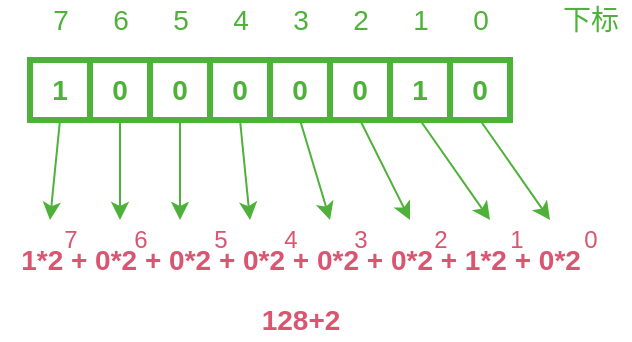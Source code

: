 <mxfile version="12.6.5" type="device"><diagram id="dP-Dvl8Ufvoj6TWUjTvs" name="Page-1"><mxGraphModel dx="621" dy="552" grid="1" gridSize="10" guides="1" tooltips="1" connect="1" arrows="1" fold="1" page="1" pageScale="1" pageWidth="827" pageHeight="1169" math="0" shadow="0"><root><mxCell id="0"/><mxCell id="1" parent="0"/><mxCell id="ECr-NA3awM1GPt74FJqV-1" value="1" style="rounded=0;whiteSpace=wrap;html=1;strokeColor=#4EB13A;strokeWidth=3;fontStyle=1;fontColor=#4EB13A;fontSize=14;" vertex="1" parent="1"><mxGeometry x="170" y="320" width="30" height="30" as="geometry"/></mxCell><mxCell id="ECr-NA3awM1GPt74FJqV-2" value="0" style="rounded=0;whiteSpace=wrap;html=1;strokeColor=#4EB13A;strokeWidth=3;fontStyle=1;fontColor=#4EB13A;fontSize=14;" vertex="1" parent="1"><mxGeometry x="200" y="320" width="30" height="30" as="geometry"/></mxCell><mxCell id="ECr-NA3awM1GPt74FJqV-3" value="1" style="rounded=0;whiteSpace=wrap;html=1;strokeColor=#4EB13A;strokeWidth=3;fontStyle=1;fontColor=#4EB13A;fontSize=14;" vertex="1" parent="1"><mxGeometry x="350" y="320" width="30" height="30" as="geometry"/></mxCell><mxCell id="ECr-NA3awM1GPt74FJqV-4" value="0" style="rounded=0;whiteSpace=wrap;html=1;strokeColor=#4EB13A;strokeWidth=3;fontStyle=1;fontColor=#4EB13A;fontSize=14;" vertex="1" parent="1"><mxGeometry x="230" y="320" width="30" height="30" as="geometry"/></mxCell><mxCell id="ECr-NA3awM1GPt74FJqV-5" value="0" style="rounded=0;whiteSpace=wrap;html=1;strokeColor=#4EB13A;strokeWidth=3;fontStyle=1;fontColor=#4EB13A;fontSize=14;" vertex="1" parent="1"><mxGeometry x="260" y="320" width="30" height="30" as="geometry"/></mxCell><mxCell id="ECr-NA3awM1GPt74FJqV-6" value="0" style="rounded=0;whiteSpace=wrap;html=1;strokeColor=#4EB13A;strokeWidth=3;fontStyle=1;fontColor=#4EB13A;fontSize=14;" vertex="1" parent="1"><mxGeometry x="290" y="320" width="30" height="30" as="geometry"/></mxCell><mxCell id="ECr-NA3awM1GPt74FJqV-7" value="0" style="rounded=0;whiteSpace=wrap;html=1;strokeColor=#4EB13A;strokeWidth=3;fontStyle=1;fontColor=#4EB13A;fontSize=14;" vertex="1" parent="1"><mxGeometry x="320" y="320" width="30" height="30" as="geometry"/></mxCell><mxCell id="ECr-NA3awM1GPt74FJqV-8" value="0" style="rounded=0;whiteSpace=wrap;html=1;strokeColor=#4EB13A;strokeWidth=3;fontStyle=1;fontColor=#4EB13A;fontSize=14;" vertex="1" parent="1"><mxGeometry x="380" y="320" width="30" height="30" as="geometry"/></mxCell><mxCell id="ECr-NA3awM1GPt74FJqV-9" value="7" style="text;html=1;align=center;verticalAlign=middle;resizable=0;points=[];autosize=1;fontSize=14;fontColor=#4EB13A;" vertex="1" parent="1"><mxGeometry x="175" y="290" width="20" height="20" as="geometry"/></mxCell><mxCell id="ECr-NA3awM1GPt74FJqV-10" value="6" style="text;html=1;align=center;verticalAlign=middle;resizable=0;points=[];autosize=1;fontSize=14;fontColor=#4EB13A;" vertex="1" parent="1"><mxGeometry x="205" y="290" width="20" height="20" as="geometry"/></mxCell><mxCell id="ECr-NA3awM1GPt74FJqV-11" value="5" style="text;html=1;align=center;verticalAlign=middle;resizable=0;points=[];autosize=1;fontSize=14;fontColor=#4EB13A;" vertex="1" parent="1"><mxGeometry x="235" y="290" width="20" height="20" as="geometry"/></mxCell><mxCell id="ECr-NA3awM1GPt74FJqV-12" value="4" style="text;html=1;align=center;verticalAlign=middle;resizable=0;points=[];autosize=1;fontSize=14;fontColor=#4EB13A;" vertex="1" parent="1"><mxGeometry x="265" y="290" width="20" height="20" as="geometry"/></mxCell><mxCell id="ECr-NA3awM1GPt74FJqV-13" value="3" style="text;html=1;align=center;verticalAlign=middle;resizable=0;points=[];autosize=1;fontSize=14;fontColor=#4EB13A;" vertex="1" parent="1"><mxGeometry x="295" y="290" width="20" height="20" as="geometry"/></mxCell><mxCell id="ECr-NA3awM1GPt74FJqV-14" value="2" style="text;html=1;align=center;verticalAlign=middle;resizable=0;points=[];autosize=1;fontSize=14;fontColor=#4EB13A;" vertex="1" parent="1"><mxGeometry x="325" y="290" width="20" height="20" as="geometry"/></mxCell><mxCell id="ECr-NA3awM1GPt74FJqV-15" value="1" style="text;html=1;align=center;verticalAlign=middle;resizable=0;points=[];autosize=1;fontSize=14;fontColor=#4EB13A;" vertex="1" parent="1"><mxGeometry x="355" y="290" width="20" height="20" as="geometry"/></mxCell><mxCell id="ECr-NA3awM1GPt74FJqV-16" value="0" style="text;html=1;align=center;verticalAlign=middle;resizable=0;points=[];autosize=1;fontSize=14;fontColor=#4EB13A;" vertex="1" parent="1"><mxGeometry x="385" y="290" width="20" height="20" as="geometry"/></mxCell><mxCell id="ECr-NA3awM1GPt74FJqV-17" value="下标" style="text;html=1;align=center;verticalAlign=middle;resizable=0;points=[];autosize=1;fontSize=14;fontColor=#4EB13A;" vertex="1" parent="1"><mxGeometry x="430" y="290" width="40" height="20" as="geometry"/></mxCell><mxCell id="ECr-NA3awM1GPt74FJqV-18" value="1*2 + 0*2&amp;nbsp;+ 0*2&amp;nbsp;+ 0*2&amp;nbsp;+ 0*2&amp;nbsp;+ 0*2 + 1*2&amp;nbsp;+ 0*2" style="text;html=1;align=center;verticalAlign=middle;resizable=0;points=[];autosize=1;fontSize=14;fontColor=#D95570;fontStyle=1" vertex="1" parent="1"><mxGeometry x="155" y="410" width="300" height="20" as="geometry"/></mxCell><mxCell id="ECr-NA3awM1GPt74FJqV-20" value="" style="endArrow=classic;html=1;fontSize=14;fontColor=#D95570;strokeColor=#4EB13A;exitX=0.5;exitY=1;exitDx=0;exitDy=0;" edge="1" parent="1" source="ECr-NA3awM1GPt74FJqV-1"><mxGeometry width="50" height="50" relative="1" as="geometry"><mxPoint x="160" y="500" as="sourcePoint"/><mxPoint x="180" y="400" as="targetPoint"/></mxGeometry></mxCell><mxCell id="ECr-NA3awM1GPt74FJqV-21" value="" style="endArrow=classic;html=1;fontSize=14;fontColor=#D95570;strokeColor=#4EB13A;exitX=0.5;exitY=1;exitDx=0;exitDy=0;" edge="1" parent="1" source="ECr-NA3awM1GPt74FJqV-2"><mxGeometry width="50" height="50" relative="1" as="geometry"><mxPoint x="195" y="360" as="sourcePoint"/><mxPoint x="215" y="400" as="targetPoint"/></mxGeometry></mxCell><mxCell id="ECr-NA3awM1GPt74FJqV-22" value="" style="endArrow=classic;html=1;fontSize=14;fontColor=#D95570;strokeColor=#4EB13A;exitX=0.5;exitY=1;exitDx=0;exitDy=0;" edge="1" parent="1" source="ECr-NA3awM1GPt74FJqV-4"><mxGeometry width="50" height="50" relative="1" as="geometry"><mxPoint x="205" y="370" as="sourcePoint"/><mxPoint x="245" y="400" as="targetPoint"/></mxGeometry></mxCell><mxCell id="ECr-NA3awM1GPt74FJqV-23" value="" style="endArrow=classic;html=1;fontSize=14;fontColor=#D95570;strokeColor=#4EB13A;exitX=0.5;exitY=1;exitDx=0;exitDy=0;" edge="1" parent="1" source="ECr-NA3awM1GPt74FJqV-5"><mxGeometry width="50" height="50" relative="1" as="geometry"><mxPoint x="215" y="380" as="sourcePoint"/><mxPoint x="280" y="400" as="targetPoint"/></mxGeometry></mxCell><mxCell id="ECr-NA3awM1GPt74FJqV-24" value="" style="endArrow=classic;html=1;fontSize=14;fontColor=#D95570;strokeColor=#4EB13A;exitX=0.5;exitY=1;exitDx=0;exitDy=0;" edge="1" parent="1" source="ECr-NA3awM1GPt74FJqV-6"><mxGeometry width="50" height="50" relative="1" as="geometry"><mxPoint x="225" y="390" as="sourcePoint"/><mxPoint x="320" y="400" as="targetPoint"/></mxGeometry></mxCell><mxCell id="ECr-NA3awM1GPt74FJqV-25" value="" style="endArrow=classic;html=1;fontSize=14;fontColor=#D95570;strokeColor=#4EB13A;exitX=0.5;exitY=1;exitDx=0;exitDy=0;" edge="1" parent="1" source="ECr-NA3awM1GPt74FJqV-7"><mxGeometry width="50" height="50" relative="1" as="geometry"><mxPoint x="235" y="400" as="sourcePoint"/><mxPoint x="360" y="400" as="targetPoint"/></mxGeometry></mxCell><mxCell id="ECr-NA3awM1GPt74FJqV-26" value="" style="endArrow=classic;html=1;fontSize=14;fontColor=#D95570;strokeColor=#4EB13A;exitX=0.5;exitY=1;exitDx=0;exitDy=0;" edge="1" parent="1" source="ECr-NA3awM1GPt74FJqV-3"><mxGeometry width="50" height="50" relative="1" as="geometry"><mxPoint x="245" y="410" as="sourcePoint"/><mxPoint x="400" y="400" as="targetPoint"/></mxGeometry></mxCell><mxCell id="ECr-NA3awM1GPt74FJqV-27" value="" style="endArrow=classic;html=1;fontSize=14;fontColor=#D95570;strokeColor=#4EB13A;exitX=0.5;exitY=1;exitDx=0;exitDy=0;" edge="1" parent="1" source="ECr-NA3awM1GPt74FJqV-8"><mxGeometry width="50" height="50" relative="1" as="geometry"><mxPoint x="255" y="420" as="sourcePoint"/><mxPoint x="430" y="400" as="targetPoint"/></mxGeometry></mxCell><mxCell id="ECr-NA3awM1GPt74FJqV-28" value="7" style="text;html=1;align=center;verticalAlign=middle;resizable=0;points=[];autosize=1;fontSize=12;fontColor=#D95570;" vertex="1" parent="1"><mxGeometry x="180" y="400" width="20" height="20" as="geometry"/></mxCell><mxCell id="ECr-NA3awM1GPt74FJqV-30" value="6" style="text;html=1;align=center;verticalAlign=middle;resizable=0;points=[];autosize=1;fontSize=12;fontColor=#D95570;" vertex="1" parent="1"><mxGeometry x="215" y="400" width="20" height="20" as="geometry"/></mxCell><mxCell id="ECr-NA3awM1GPt74FJqV-31" value="5" style="text;html=1;align=center;verticalAlign=middle;resizable=0;points=[];autosize=1;fontSize=12;fontColor=#D95570;" vertex="1" parent="1"><mxGeometry x="255" y="400" width="20" height="20" as="geometry"/></mxCell><mxCell id="ECr-NA3awM1GPt74FJqV-32" value="4" style="text;html=1;align=center;verticalAlign=middle;resizable=0;points=[];autosize=1;fontSize=12;fontColor=#D95570;" vertex="1" parent="1"><mxGeometry x="290" y="400" width="20" height="20" as="geometry"/></mxCell><mxCell id="ECr-NA3awM1GPt74FJqV-33" value="3" style="text;html=1;align=center;verticalAlign=middle;resizable=0;points=[];autosize=1;fontSize=12;fontColor=#D95570;" vertex="1" parent="1"><mxGeometry x="325" y="400" width="20" height="20" as="geometry"/></mxCell><mxCell id="ECr-NA3awM1GPt74FJqV-34" value="2" style="text;html=1;align=center;verticalAlign=middle;resizable=0;points=[];autosize=1;fontSize=12;fontColor=#D95570;" vertex="1" parent="1"><mxGeometry x="365" y="400" width="20" height="20" as="geometry"/></mxCell><mxCell id="ECr-NA3awM1GPt74FJqV-35" value="1" style="text;html=1;align=center;verticalAlign=middle;resizable=0;points=[];autosize=1;fontSize=12;fontColor=#D95570;" vertex="1" parent="1"><mxGeometry x="403" y="400" width="20" height="20" as="geometry"/></mxCell><mxCell id="ECr-NA3awM1GPt74FJqV-36" value="0" style="text;html=1;align=center;verticalAlign=middle;resizable=0;points=[];autosize=1;fontSize=12;fontColor=#D95570;" vertex="1" parent="1"><mxGeometry x="440" y="400" width="20" height="20" as="geometry"/></mxCell><mxCell id="ECr-NA3awM1GPt74FJqV-37" value="128+2" style="text;html=1;align=center;verticalAlign=middle;resizable=0;points=[];autosize=1;fontSize=14;fontColor=#D95570;fontStyle=1" vertex="1" parent="1"><mxGeometry x="280" y="440" width="50" height="20" as="geometry"/></mxCell></root></mxGraphModel></diagram></mxfile>